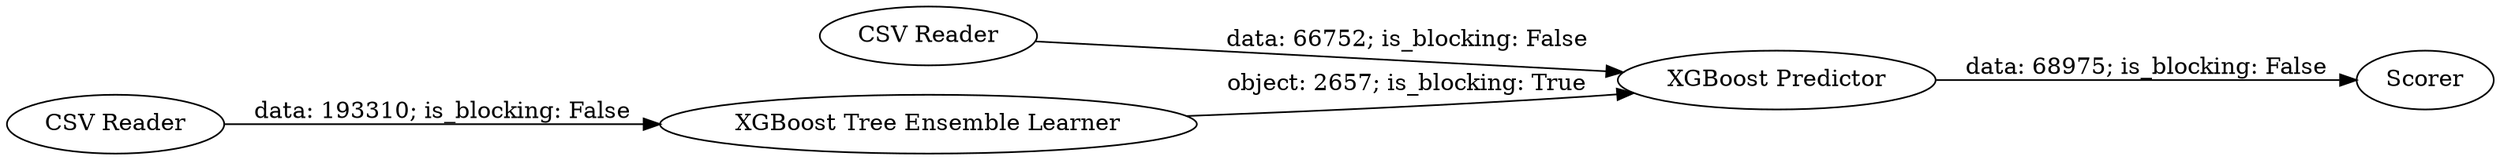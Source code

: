 digraph {
	"-56267155121794712_2" [label="CSV Reader"]
	"-56267155121794712_1640" [label="XGBoost Predictor"]
	"-56267155121794712_1641" [label=Scorer]
	"-56267155121794712_1" [label="CSV Reader"]
	"-56267155121794712_1639" [label="XGBoost Tree Ensemble Learner"]
	"-56267155121794712_1639" -> "-56267155121794712_1640" [label="object: 2657; is_blocking: True"]
	"-56267155121794712_1" -> "-56267155121794712_1639" [label="data: 193310; is_blocking: False"]
	"-56267155121794712_2" -> "-56267155121794712_1640" [label="data: 66752; is_blocking: False"]
	"-56267155121794712_1640" -> "-56267155121794712_1641" [label="data: 68975; is_blocking: False"]
	rankdir=LR
}
